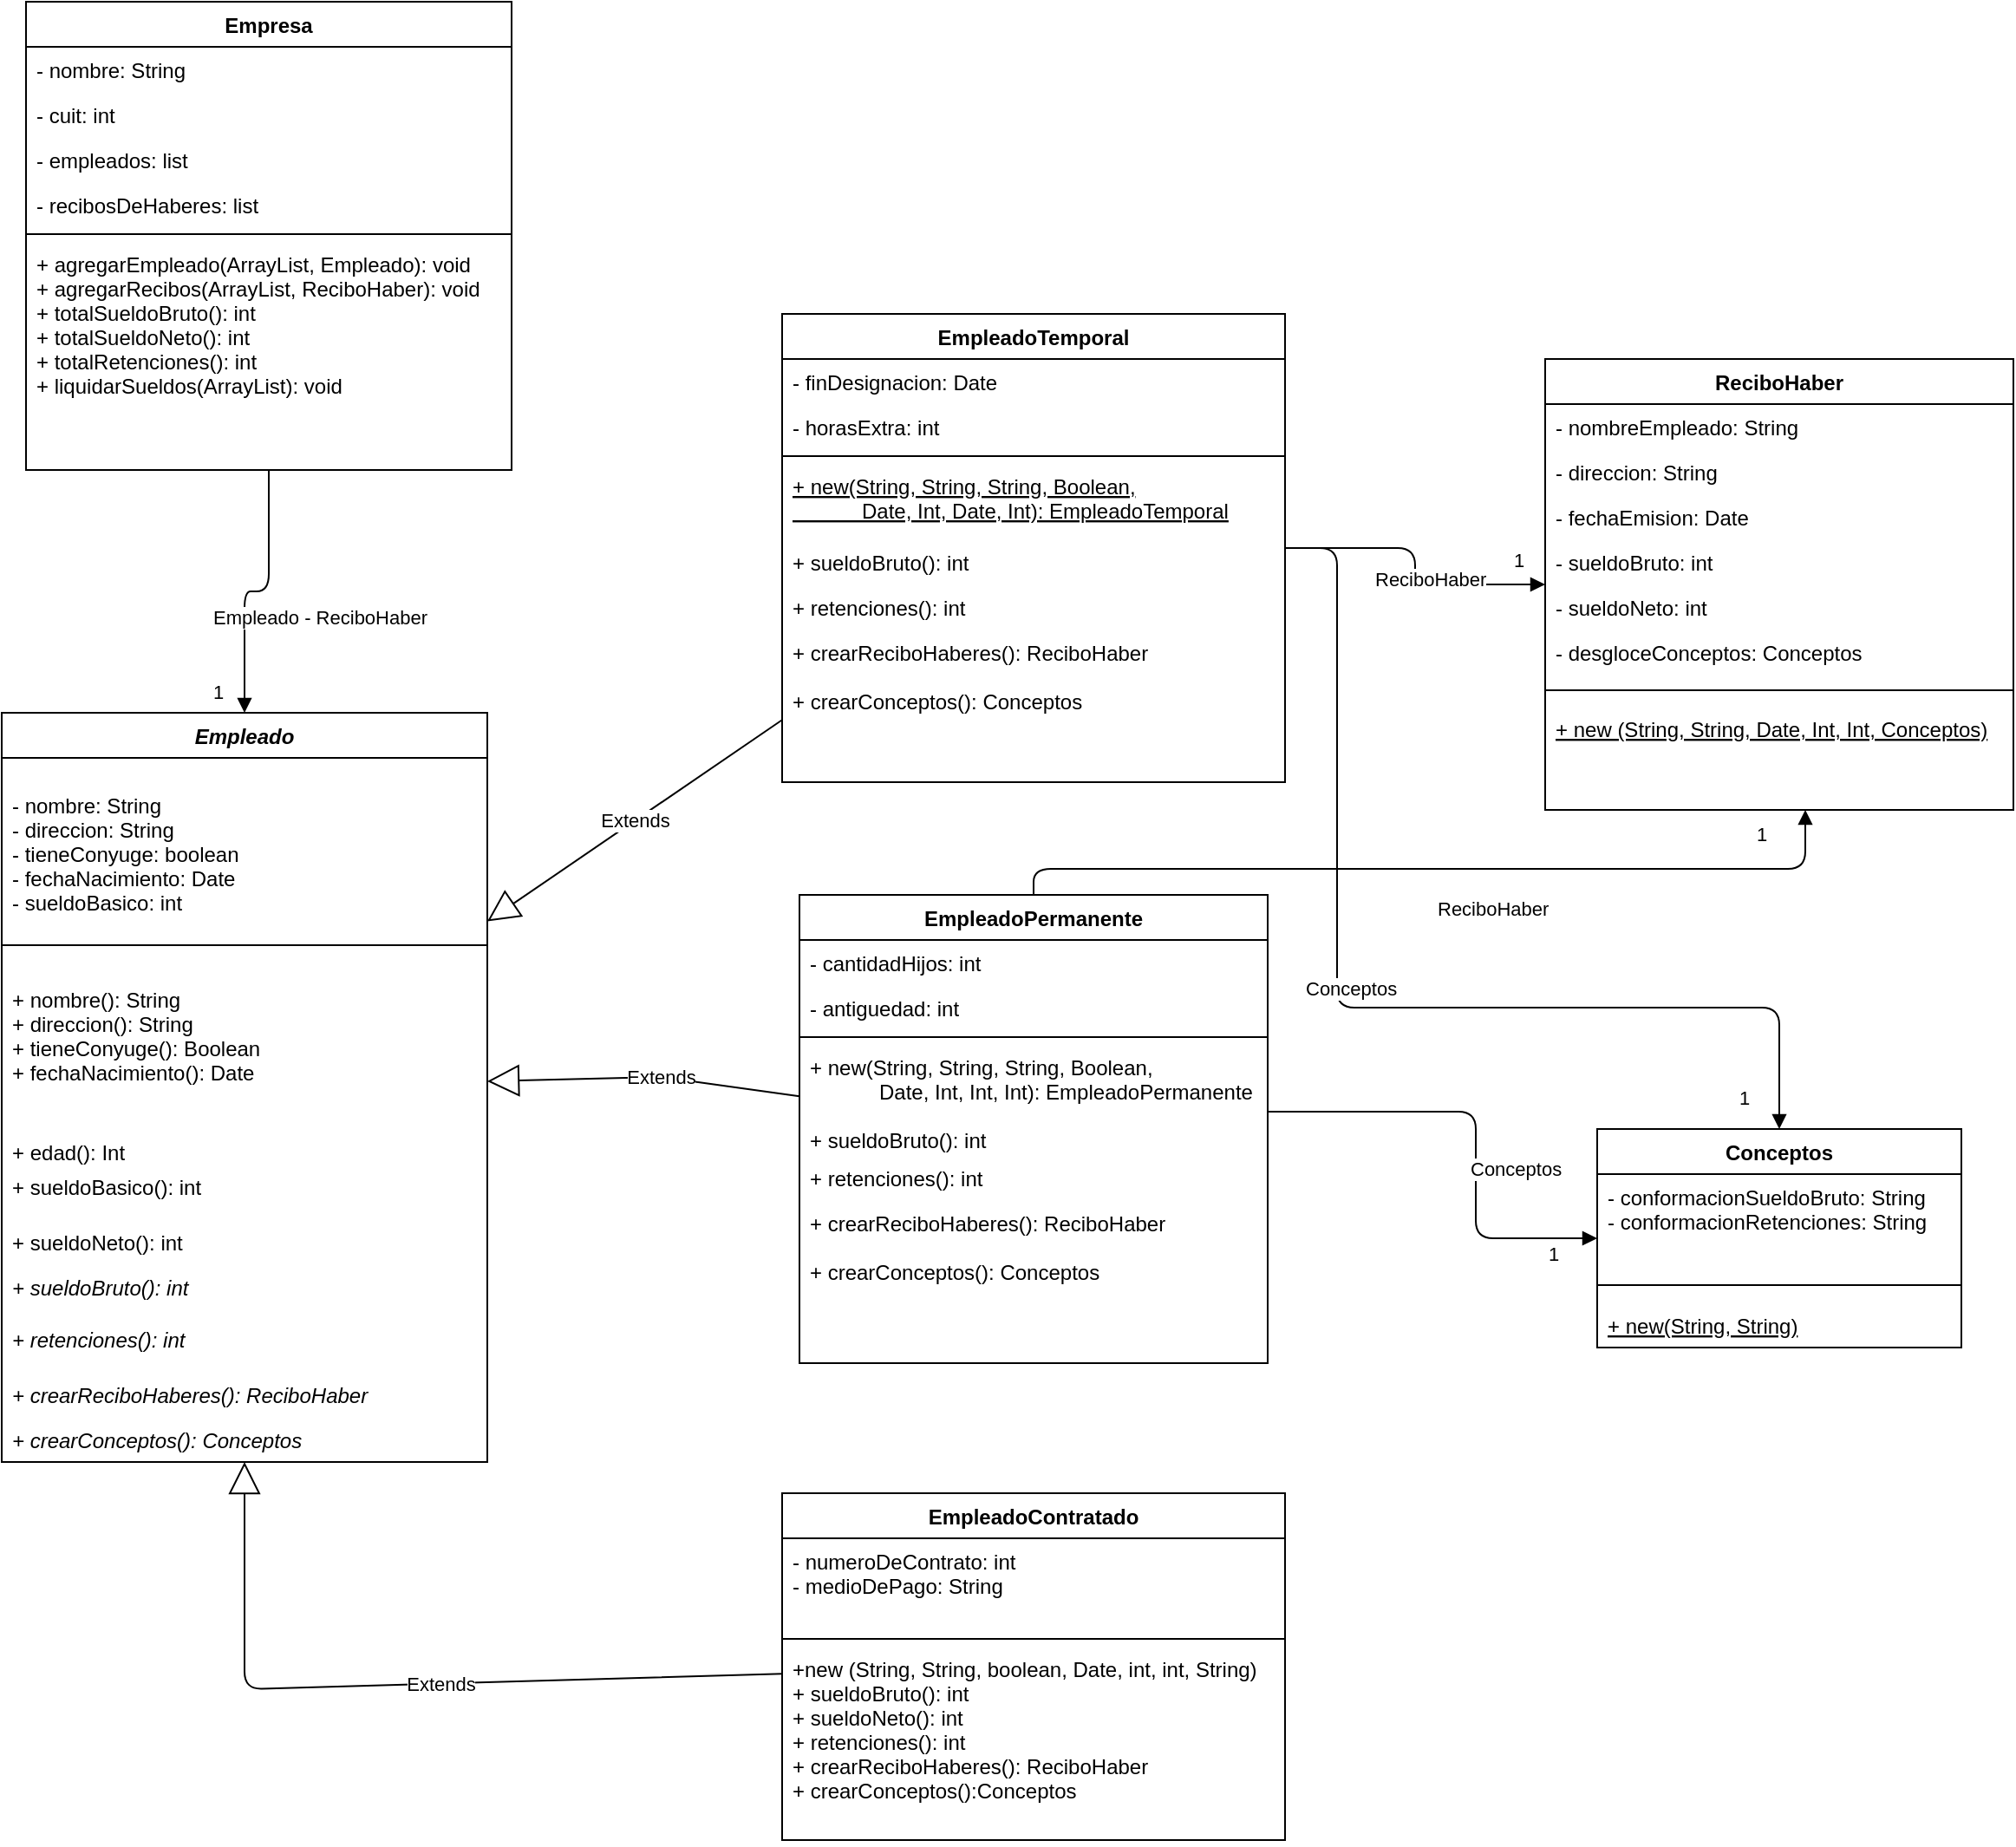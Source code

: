 <mxfile version="14.6.3" type="github">
  <diagram id="pSwMAhYl6BQPn0MG4o8G" name="Page-1">
    <mxGraphModel dx="1422" dy="794" grid="1" gridSize="10" guides="1" tooltips="1" connect="1" arrows="1" fold="1" page="1" pageScale="1" pageWidth="827" pageHeight="1169" math="0" shadow="0">
      <root>
        <mxCell id="0" />
        <mxCell id="1" parent="0" />
        <mxCell id="8JBp-CPKYnFsB_dmWDKy-2" value="Empresa" style="swimlane;fontStyle=1;align=center;verticalAlign=top;childLayout=stackLayout;horizontal=1;startSize=26;horizontalStack=0;resizeParent=1;resizeParentMax=0;resizeLast=0;collapsible=1;marginBottom=0;" parent="1" vertex="1">
          <mxGeometry x="274" y="70" width="280" height="270" as="geometry" />
        </mxCell>
        <mxCell id="8JBp-CPKYnFsB_dmWDKy-3" value="- nombre: String" style="text;strokeColor=none;fillColor=none;align=left;verticalAlign=top;spacingLeft=4;spacingRight=4;overflow=hidden;rotatable=0;points=[[0,0.5],[1,0.5]];portConstraint=eastwest;" parent="8JBp-CPKYnFsB_dmWDKy-2" vertex="1">
          <mxGeometry y="26" width="280" height="26" as="geometry" />
        </mxCell>
        <mxCell id="8JBp-CPKYnFsB_dmWDKy-6" value="- cuit: int" style="text;strokeColor=none;fillColor=none;align=left;verticalAlign=top;spacingLeft=4;spacingRight=4;overflow=hidden;rotatable=0;points=[[0,0.5],[1,0.5]];portConstraint=eastwest;" parent="8JBp-CPKYnFsB_dmWDKy-2" vertex="1">
          <mxGeometry y="52" width="280" height="26" as="geometry" />
        </mxCell>
        <mxCell id="8JBp-CPKYnFsB_dmWDKy-7" value="- empleados: list" style="text;strokeColor=none;fillColor=none;align=left;verticalAlign=top;spacingLeft=4;spacingRight=4;overflow=hidden;rotatable=0;points=[[0,0.5],[1,0.5]];portConstraint=eastwest;" parent="8JBp-CPKYnFsB_dmWDKy-2" vertex="1">
          <mxGeometry y="78" width="280" height="26" as="geometry" />
        </mxCell>
        <mxCell id="8JBp-CPKYnFsB_dmWDKy-29" value="- recibosDeHaberes: list" style="text;strokeColor=none;fillColor=none;align=left;verticalAlign=top;spacingLeft=4;spacingRight=4;overflow=hidden;rotatable=0;points=[[0,0.5],[1,0.5]];portConstraint=eastwest;" parent="8JBp-CPKYnFsB_dmWDKy-2" vertex="1">
          <mxGeometry y="104" width="280" height="26" as="geometry" />
        </mxCell>
        <mxCell id="8JBp-CPKYnFsB_dmWDKy-4" value="" style="line;strokeWidth=1;fillColor=none;align=left;verticalAlign=middle;spacingTop=-1;spacingLeft=3;spacingRight=3;rotatable=0;labelPosition=right;points=[];portConstraint=eastwest;" parent="8JBp-CPKYnFsB_dmWDKy-2" vertex="1">
          <mxGeometry y="130" width="280" height="8" as="geometry" />
        </mxCell>
        <mxCell id="8JBp-CPKYnFsB_dmWDKy-5" value="+ agregarEmpleado(ArrayList, Empleado): void&#xa;+ agregarRecibos(ArrayList, ReciboHaber): void&#xa;+ totalSueldoBruto(): int&#xa;+ totalSueldoNeto(): int&#xa;+ totalRetenciones(): int&#xa;+ liquidarSueldos(ArrayList): void" style="text;strokeColor=none;fillColor=none;align=left;verticalAlign=top;spacingLeft=4;spacingRight=4;overflow=hidden;rotatable=0;points=[[0,0.5],[1,0.5]];portConstraint=eastwest;" parent="8JBp-CPKYnFsB_dmWDKy-2" vertex="1">
          <mxGeometry y="138" width="280" height="132" as="geometry" />
        </mxCell>
        <mxCell id="8JBp-CPKYnFsB_dmWDKy-8" value="Empleado" style="swimlane;fontStyle=3;align=center;verticalAlign=top;childLayout=stackLayout;horizontal=1;startSize=26;horizontalStack=0;resizeParent=1;resizeParentMax=0;resizeLast=0;collapsible=1;marginBottom=0;" parent="1" vertex="1">
          <mxGeometry x="260" y="480" width="280" height="432" as="geometry" />
        </mxCell>
        <mxCell id="8JBp-CPKYnFsB_dmWDKy-9" value="&#xa;- nombre: String&#xa;- direccion: String&#xa;- tieneConyuge: boolean&#xa;- fechaNacimiento: Date&#xa;- sueldoBasico: int" style="text;strokeColor=none;fillColor=none;align=left;verticalAlign=top;spacingLeft=4;spacingRight=4;overflow=hidden;rotatable=0;points=[[0,0.5],[1,0.5]];portConstraint=eastwest;" parent="8JBp-CPKYnFsB_dmWDKy-8" vertex="1">
          <mxGeometry y="26" width="280" height="104" as="geometry" />
        </mxCell>
        <mxCell id="8JBp-CPKYnFsB_dmWDKy-10" value="" style="line;strokeWidth=1;fillColor=none;align=left;verticalAlign=middle;spacingTop=-1;spacingLeft=3;spacingRight=3;rotatable=0;labelPosition=right;points=[];portConstraint=eastwest;" parent="8JBp-CPKYnFsB_dmWDKy-8" vertex="1">
          <mxGeometry y="130" width="280" height="8" as="geometry" />
        </mxCell>
        <mxCell id="8JBp-CPKYnFsB_dmWDKy-56" value="&#xa;+ nombre(): String&#xa;+ direccion(): String&#xa;+ tieneConyuge(): Boolean&#xa;+ fechaNacimiento(): Date" style="text;strokeColor=none;fillColor=none;align=left;verticalAlign=top;spacingLeft=4;spacingRight=4;overflow=hidden;rotatable=0;points=[[0,0.5],[1,0.5]];portConstraint=eastwest;fontStyle=0" parent="8JBp-CPKYnFsB_dmWDKy-8" vertex="1">
          <mxGeometry y="138" width="280" height="102" as="geometry" />
        </mxCell>
        <mxCell id="8JBp-CPKYnFsB_dmWDKy-55" value="+ edad(): Int" style="text;strokeColor=none;fillColor=none;align=left;verticalAlign=top;spacingLeft=4;spacingRight=4;overflow=hidden;rotatable=0;points=[[0,0.5],[1,0.5]];portConstraint=eastwest;fontStyle=0" parent="8JBp-CPKYnFsB_dmWDKy-8" vertex="1">
          <mxGeometry y="240" width="280" height="20" as="geometry" />
        </mxCell>
        <mxCell id="8JBp-CPKYnFsB_dmWDKy-11" value="+ sueldoBasico(): int" style="text;strokeColor=none;fillColor=none;align=left;verticalAlign=top;spacingLeft=4;spacingRight=4;overflow=hidden;rotatable=0;points=[[0,0.5],[1,0.5]];portConstraint=eastwest;fontStyle=0" parent="8JBp-CPKYnFsB_dmWDKy-8" vertex="1">
          <mxGeometry y="260" width="280" height="32" as="geometry" />
        </mxCell>
        <mxCell id="8JBp-CPKYnFsB_dmWDKy-15" value="+ sueldoNeto(): int" style="text;strokeColor=none;fillColor=none;align=left;verticalAlign=top;spacingLeft=4;spacingRight=4;overflow=hidden;rotatable=0;points=[[0,0.5],[1,0.5]];portConstraint=eastwest;" parent="8JBp-CPKYnFsB_dmWDKy-8" vertex="1">
          <mxGeometry y="292" width="280" height="26" as="geometry" />
        </mxCell>
        <mxCell id="8JBp-CPKYnFsB_dmWDKy-13" value="+ sueldoBruto(): int" style="text;strokeColor=none;fillColor=none;align=left;verticalAlign=top;spacingLeft=4;spacingRight=4;overflow=hidden;rotatable=0;points=[[0,0.5],[1,0.5]];portConstraint=eastwest;fontStyle=2" parent="8JBp-CPKYnFsB_dmWDKy-8" vertex="1">
          <mxGeometry y="318" width="280" height="30" as="geometry" />
        </mxCell>
        <mxCell id="8JBp-CPKYnFsB_dmWDKy-14" value="+ retenciones(): int " style="text;strokeColor=none;fillColor=none;align=left;verticalAlign=top;spacingLeft=4;spacingRight=4;overflow=hidden;rotatable=0;points=[[0,0.5],[1,0.5]];portConstraint=eastwest;fontStyle=2" parent="8JBp-CPKYnFsB_dmWDKy-8" vertex="1">
          <mxGeometry y="348" width="280" height="32" as="geometry" />
        </mxCell>
        <mxCell id="8JBp-CPKYnFsB_dmWDKy-33" value="+ crearReciboHaberes(): ReciboHaber" style="text;strokeColor=none;fillColor=none;align=left;verticalAlign=top;spacingLeft=4;spacingRight=4;overflow=hidden;rotatable=0;points=[[0,0.5],[1,0.5]];portConstraint=eastwest;fontStyle=2" parent="8JBp-CPKYnFsB_dmWDKy-8" vertex="1">
          <mxGeometry y="380" width="280" height="26" as="geometry" />
        </mxCell>
        <mxCell id="8JBp-CPKYnFsB_dmWDKy-60" value="+ crearConceptos(): Conceptos" style="text;strokeColor=none;fillColor=none;align=left;verticalAlign=top;spacingLeft=4;spacingRight=4;overflow=hidden;rotatable=0;points=[[0,0.5],[1,0.5]];portConstraint=eastwest;fontStyle=2" parent="8JBp-CPKYnFsB_dmWDKy-8" vertex="1">
          <mxGeometry y="406" width="280" height="26" as="geometry" />
        </mxCell>
        <mxCell id="8JBp-CPKYnFsB_dmWDKy-16" value="EmpleadoPermanente" style="swimlane;fontStyle=1;align=center;verticalAlign=top;childLayout=stackLayout;horizontal=1;startSize=26;horizontalStack=0;resizeParent=1;resizeParentMax=0;resizeLast=0;collapsible=1;marginBottom=0;" parent="1" vertex="1">
          <mxGeometry x="720" y="585" width="270" height="270" as="geometry">
            <mxRectangle x="720" y="490" width="160" height="26" as="alternateBounds" />
          </mxGeometry>
        </mxCell>
        <mxCell id="8JBp-CPKYnFsB_dmWDKy-17" value="- cantidadHijos: int" style="text;strokeColor=none;fillColor=none;align=left;verticalAlign=top;spacingLeft=4;spacingRight=4;overflow=hidden;rotatable=0;points=[[0,0.5],[1,0.5]];portConstraint=eastwest;" parent="8JBp-CPKYnFsB_dmWDKy-16" vertex="1">
          <mxGeometry y="26" width="270" height="26" as="geometry" />
        </mxCell>
        <mxCell id="8JBp-CPKYnFsB_dmWDKy-24" value="- antiguedad: int" style="text;strokeColor=none;fillColor=none;align=left;verticalAlign=top;spacingLeft=4;spacingRight=4;overflow=hidden;rotatable=0;points=[[0,0.5],[1,0.5]];portConstraint=eastwest;" parent="8JBp-CPKYnFsB_dmWDKy-16" vertex="1">
          <mxGeometry y="52" width="270" height="26" as="geometry" />
        </mxCell>
        <mxCell id="8JBp-CPKYnFsB_dmWDKy-18" value="" style="line;strokeWidth=1;fillColor=none;align=left;verticalAlign=middle;spacingTop=-1;spacingLeft=3;spacingRight=3;rotatable=0;labelPosition=right;points=[];portConstraint=eastwest;" parent="8JBp-CPKYnFsB_dmWDKy-16" vertex="1">
          <mxGeometry y="78" width="270" height="8" as="geometry" />
        </mxCell>
        <mxCell id="8JBp-CPKYnFsB_dmWDKy-19" value="+ new(String, String, String, Boolean,&#xa;            Date, Int, Int, Int): EmpleadoPermanente&#xa;&#xa;+ sueldoBruto(): int" style="text;strokeColor=none;align=left;verticalAlign=top;spacingLeft=4;spacingRight=4;overflow=hidden;rotatable=0;points=[[0,0.5],[1,0.5]];portConstraint=eastwest;labelBorderColor=none;labelBackgroundColor=none;sketch=0;glass=0;rounded=0;fontStyle=0" parent="8JBp-CPKYnFsB_dmWDKy-16" vertex="1">
          <mxGeometry y="86" width="270" height="64" as="geometry" />
        </mxCell>
        <mxCell id="8JBp-CPKYnFsB_dmWDKy-26" value="+ retenciones(): int" style="text;strokeColor=none;fillColor=none;align=left;verticalAlign=top;spacingLeft=4;spacingRight=4;overflow=hidden;rotatable=0;points=[[0,0.5],[1,0.5]];portConstraint=eastwest;" parent="8JBp-CPKYnFsB_dmWDKy-16" vertex="1">
          <mxGeometry y="150" width="270" height="26" as="geometry" />
        </mxCell>
        <mxCell id="8JBp-CPKYnFsB_dmWDKy-34" value="+ crearReciboHaberes(): ReciboHaber&#xa;&#xa;+ crearConceptos(): Conceptos" style="text;strokeColor=none;fillColor=none;align=left;verticalAlign=top;spacingLeft=4;spacingRight=4;overflow=hidden;rotatable=0;points=[[0,0.5],[1,0.5]];portConstraint=eastwest;fontStyle=0" parent="8JBp-CPKYnFsB_dmWDKy-16" vertex="1">
          <mxGeometry y="176" width="270" height="94" as="geometry" />
        </mxCell>
        <mxCell id="8JBp-CPKYnFsB_dmWDKy-20" value="EmpleadoTemporal" style="swimlane;fontStyle=1;align=center;verticalAlign=top;childLayout=stackLayout;horizontal=1;startSize=26;horizontalStack=0;resizeParent=1;resizeParentMax=0;resizeLast=0;collapsible=1;marginBottom=0;" parent="1" vertex="1">
          <mxGeometry x="710" y="250" width="290" height="270" as="geometry" />
        </mxCell>
        <mxCell id="8JBp-CPKYnFsB_dmWDKy-21" value="- finDesignacion: Date" style="text;strokeColor=none;fillColor=none;align=left;verticalAlign=top;spacingLeft=4;spacingRight=4;overflow=hidden;rotatable=0;points=[[0,0.5],[1,0.5]];portConstraint=eastwest;" parent="8JBp-CPKYnFsB_dmWDKy-20" vertex="1">
          <mxGeometry y="26" width="290" height="26" as="geometry" />
        </mxCell>
        <mxCell id="8JBp-CPKYnFsB_dmWDKy-25" value="- horasExtra: int" style="text;strokeColor=none;fillColor=none;align=left;verticalAlign=top;spacingLeft=4;spacingRight=4;overflow=hidden;rotatable=0;points=[[0,0.5],[1,0.5]];portConstraint=eastwest;" parent="8JBp-CPKYnFsB_dmWDKy-20" vertex="1">
          <mxGeometry y="52" width="290" height="26" as="geometry" />
        </mxCell>
        <mxCell id="8JBp-CPKYnFsB_dmWDKy-22" value="" style="line;strokeWidth=1;fillColor=none;align=left;verticalAlign=middle;spacingTop=-1;spacingLeft=3;spacingRight=3;rotatable=0;labelPosition=right;points=[];portConstraint=eastwest;" parent="8JBp-CPKYnFsB_dmWDKy-20" vertex="1">
          <mxGeometry y="78" width="290" height="8" as="geometry" />
        </mxCell>
        <mxCell id="8JBp-CPKYnFsB_dmWDKy-57" value="+ new(String, String, String, Boolean,&#xa;            Date, Int, Date, Int): EmpleadoTemporal" style="text;strokeColor=none;fillColor=none;align=left;verticalAlign=top;spacingLeft=4;spacingRight=4;overflow=hidden;rotatable=0;points=[[0,0.5],[1,0.5]];portConstraint=eastwest;fontStyle=4" parent="8JBp-CPKYnFsB_dmWDKy-20" vertex="1">
          <mxGeometry y="86" width="290" height="44" as="geometry" />
        </mxCell>
        <mxCell id="8JBp-CPKYnFsB_dmWDKy-23" value="+ sueldoBruto(): int" style="text;strokeColor=none;fillColor=none;align=left;verticalAlign=top;spacingLeft=4;spacingRight=4;overflow=hidden;rotatable=0;points=[[0,0.5],[1,0.5]];portConstraint=eastwest;" parent="8JBp-CPKYnFsB_dmWDKy-20" vertex="1">
          <mxGeometry y="130" width="290" height="26" as="geometry" />
        </mxCell>
        <mxCell id="8JBp-CPKYnFsB_dmWDKy-32" value="+ retenciones(): int" style="text;strokeColor=none;fillColor=none;align=left;verticalAlign=top;spacingLeft=4;spacingRight=4;overflow=hidden;rotatable=0;points=[[0,0.5],[1,0.5]];portConstraint=eastwest;" parent="8JBp-CPKYnFsB_dmWDKy-20" vertex="1">
          <mxGeometry y="156" width="290" height="26" as="geometry" />
        </mxCell>
        <mxCell id="8JBp-CPKYnFsB_dmWDKy-35" value="+ crearReciboHaberes(): ReciboHaber&#xa;&#xa;+ crearConceptos(): Conceptos&#xa;" style="text;strokeColor=none;fillColor=none;align=left;verticalAlign=top;spacingLeft=4;spacingRight=4;overflow=hidden;rotatable=0;points=[[0,0.5],[1,0.5]];portConstraint=eastwest;fontStyle=0" parent="8JBp-CPKYnFsB_dmWDKy-20" vertex="1">
          <mxGeometry y="182" width="290" height="88" as="geometry" />
        </mxCell>
        <mxCell id="8JBp-CPKYnFsB_dmWDKy-27" value="Extends" style="endArrow=block;endSize=16;endFill=0;html=1;" parent="1" source="8JBp-CPKYnFsB_dmWDKy-16" target="8JBp-CPKYnFsB_dmWDKy-8" edge="1">
          <mxGeometry x="-0.107" width="160" relative="1" as="geometry">
            <mxPoint x="330" y="610" as="sourcePoint" />
            <mxPoint x="490" y="610" as="targetPoint" />
            <Array as="points">
              <mxPoint x="640" y="690" />
            </Array>
            <mxPoint as="offset" />
          </mxGeometry>
        </mxCell>
        <mxCell id="8JBp-CPKYnFsB_dmWDKy-28" value="Extends" style="endArrow=block;endSize=16;endFill=0;html=1;" parent="1" source="8JBp-CPKYnFsB_dmWDKy-20" target="8JBp-CPKYnFsB_dmWDKy-8" edge="1">
          <mxGeometry width="160" relative="1" as="geometry">
            <mxPoint x="380" y="718" as="sourcePoint" />
            <mxPoint x="518.179" y="560" as="targetPoint" />
          </mxGeometry>
        </mxCell>
        <mxCell id="8JBp-CPKYnFsB_dmWDKy-30" value="Empleado - ReciboHaber" style="endArrow=block;endFill=1;html=1;edgeStyle=orthogonalEdgeStyle;align=left;verticalAlign=top;" parent="1" source="8JBp-CPKYnFsB_dmWDKy-2" target="8JBp-CPKYnFsB_dmWDKy-8" edge="1">
          <mxGeometry x="0.111" y="-20" relative="1" as="geometry">
            <mxPoint x="570" y="410" as="sourcePoint" />
            <mxPoint x="200" y="260" as="targetPoint" />
            <Array as="points" />
            <mxPoint as="offset" />
          </mxGeometry>
        </mxCell>
        <mxCell id="8JBp-CPKYnFsB_dmWDKy-31" value="1" style="edgeLabel;resizable=0;html=1;align=left;verticalAlign=bottom;" parent="8JBp-CPKYnFsB_dmWDKy-30" connectable="0" vertex="1">
          <mxGeometry x="-1" relative="1" as="geometry">
            <mxPoint x="-34" y="136" as="offset" />
          </mxGeometry>
        </mxCell>
        <mxCell id="8JBp-CPKYnFsB_dmWDKy-36" value="ReciboHaber" style="swimlane;fontStyle=1;align=center;verticalAlign=top;childLayout=stackLayout;horizontal=1;startSize=26;horizontalStack=0;resizeParent=1;resizeParentMax=0;resizeLast=0;collapsible=1;marginBottom=0;" parent="1" vertex="1">
          <mxGeometry x="1150" y="276" width="270" height="260" as="geometry" />
        </mxCell>
        <mxCell id="8JBp-CPKYnFsB_dmWDKy-37" value="- nombreEmpleado: String" style="text;strokeColor=none;fillColor=none;align=left;verticalAlign=top;spacingLeft=4;spacingRight=4;overflow=hidden;rotatable=0;points=[[0,0.5],[1,0.5]];portConstraint=eastwest;" parent="8JBp-CPKYnFsB_dmWDKy-36" vertex="1">
          <mxGeometry y="26" width="270" height="26" as="geometry" />
        </mxCell>
        <mxCell id="8JBp-CPKYnFsB_dmWDKy-40" value="- direccion: String" style="text;strokeColor=none;fillColor=none;align=left;verticalAlign=top;spacingLeft=4;spacingRight=4;overflow=hidden;rotatable=0;points=[[0,0.5],[1,0.5]];portConstraint=eastwest;" parent="8JBp-CPKYnFsB_dmWDKy-36" vertex="1">
          <mxGeometry y="52" width="270" height="26" as="geometry" />
        </mxCell>
        <mxCell id="8JBp-CPKYnFsB_dmWDKy-41" value="- fechaEmision: Date" style="text;strokeColor=none;fillColor=none;align=left;verticalAlign=top;spacingLeft=4;spacingRight=4;overflow=hidden;rotatable=0;points=[[0,0.5],[1,0.5]];portConstraint=eastwest;" parent="8JBp-CPKYnFsB_dmWDKy-36" vertex="1">
          <mxGeometry y="78" width="270" height="26" as="geometry" />
        </mxCell>
        <mxCell id="8JBp-CPKYnFsB_dmWDKy-42" value="- sueldoBruto: int" style="text;strokeColor=none;fillColor=none;align=left;verticalAlign=top;spacingLeft=4;spacingRight=4;overflow=hidden;rotatable=0;points=[[0,0.5],[1,0.5]];portConstraint=eastwest;" parent="8JBp-CPKYnFsB_dmWDKy-36" vertex="1">
          <mxGeometry y="104" width="270" height="26" as="geometry" />
        </mxCell>
        <mxCell id="8JBp-CPKYnFsB_dmWDKy-43" value="- sueldoNeto: int" style="text;strokeColor=none;fillColor=none;align=left;verticalAlign=top;spacingLeft=4;spacingRight=4;overflow=hidden;rotatable=0;points=[[0,0.5],[1,0.5]];portConstraint=eastwest;" parent="8JBp-CPKYnFsB_dmWDKy-36" vertex="1">
          <mxGeometry y="130" width="270" height="26" as="geometry" />
        </mxCell>
        <mxCell id="8JBp-CPKYnFsB_dmWDKy-44" value="- desgloceConceptos: Conceptos" style="text;strokeColor=none;fillColor=none;align=left;verticalAlign=top;spacingLeft=4;spacingRight=4;overflow=hidden;rotatable=0;points=[[0,0.5],[1,0.5]];portConstraint=eastwest;" parent="8JBp-CPKYnFsB_dmWDKy-36" vertex="1">
          <mxGeometry y="156" width="270" height="26" as="geometry" />
        </mxCell>
        <mxCell id="8JBp-CPKYnFsB_dmWDKy-38" value="" style="line;strokeWidth=1;fillColor=none;align=left;verticalAlign=middle;spacingTop=-1;spacingLeft=3;spacingRight=3;rotatable=0;labelPosition=right;points=[];portConstraint=eastwest;" parent="8JBp-CPKYnFsB_dmWDKy-36" vertex="1">
          <mxGeometry y="182" width="270" height="18" as="geometry" />
        </mxCell>
        <mxCell id="8JBp-CPKYnFsB_dmWDKy-58" value="+ new (String, String, Date, Int, Int, Conceptos)" style="text;strokeColor=none;fillColor=none;align=left;verticalAlign=top;spacingLeft=4;spacingRight=4;overflow=hidden;rotatable=0;points=[[0,0.5],[1,0.5]];portConstraint=eastwest;rounded=0;glass=0;labelBackgroundColor=none;sketch=0;html=0;fontStyle=4" parent="8JBp-CPKYnFsB_dmWDKy-36" vertex="1">
          <mxGeometry y="200" width="270" height="60" as="geometry" />
        </mxCell>
        <mxCell id="8JBp-CPKYnFsB_dmWDKy-45" value="Conceptos" style="swimlane;fontStyle=1;align=center;verticalAlign=top;childLayout=stackLayout;horizontal=1;startSize=26;horizontalStack=0;resizeParent=1;resizeParentMax=0;resizeLast=0;collapsible=1;marginBottom=0;" parent="1" vertex="1">
          <mxGeometry x="1180" y="720" width="210" height="126" as="geometry" />
        </mxCell>
        <mxCell id="8JBp-CPKYnFsB_dmWDKy-46" value="- conformacionSueldoBruto: String&#xa;- conformacionRetenciones: String" style="text;strokeColor=none;fillColor=none;align=left;verticalAlign=top;spacingLeft=4;spacingRight=4;overflow=hidden;rotatable=0;points=[[0,0.5],[1,0.5]];portConstraint=eastwest;" parent="8JBp-CPKYnFsB_dmWDKy-45" vertex="1">
          <mxGeometry y="26" width="210" height="54" as="geometry" />
        </mxCell>
        <mxCell id="8JBp-CPKYnFsB_dmWDKy-47" value="" style="line;strokeWidth=1;fillColor=none;align=left;verticalAlign=middle;spacingTop=-1;spacingLeft=3;spacingRight=3;rotatable=0;labelPosition=right;points=[];portConstraint=eastwest;" parent="8JBp-CPKYnFsB_dmWDKy-45" vertex="1">
          <mxGeometry y="80" width="210" height="20" as="geometry" />
        </mxCell>
        <mxCell id="8JBp-CPKYnFsB_dmWDKy-59" value="+ new(String, String)" style="text;fillColor=none;align=left;verticalAlign=top;spacingLeft=4;spacingRight=4;overflow=hidden;rotatable=0;points=[[0,0.5],[1,0.5]];portConstraint=eastwest;rounded=0;glass=0;labelBackgroundColor=none;sketch=0;html=0;fontStyle=4" parent="8JBp-CPKYnFsB_dmWDKy-45" vertex="1">
          <mxGeometry y="100" width="210" height="26" as="geometry" />
        </mxCell>
        <mxCell id="8JBp-CPKYnFsB_dmWDKy-49" value="ReciboHaber" style="endArrow=block;endFill=1;html=1;edgeStyle=orthogonalEdgeStyle;align=left;verticalAlign=top;" parent="1" source="8JBp-CPKYnFsB_dmWDKy-20" target="8JBp-CPKYnFsB_dmWDKy-36" edge="1">
          <mxGeometry x="0.253" y="-174" relative="1" as="geometry">
            <mxPoint x="1040" y="170" as="sourcePoint" />
            <mxPoint x="1200" y="170" as="targetPoint" />
            <mxPoint as="offset" />
          </mxGeometry>
        </mxCell>
        <mxCell id="8JBp-CPKYnFsB_dmWDKy-50" value="1" style="edgeLabel;resizable=0;html=1;align=left;verticalAlign=bottom;" parent="8JBp-CPKYnFsB_dmWDKy-49" connectable="0" vertex="1">
          <mxGeometry x="-1" relative="1" as="geometry">
            <mxPoint x="260" y="325" as="offset" />
          </mxGeometry>
        </mxCell>
        <mxCell id="8JBp-CPKYnFsB_dmWDKy-51" value="ReciboHaber" style="endArrow=block;endFill=1;html=1;edgeStyle=orthogonalEdgeStyle;align=left;verticalAlign=top;" parent="1" source="8JBp-CPKYnFsB_dmWDKy-16" target="8JBp-CPKYnFsB_dmWDKy-36" edge="1">
          <mxGeometry x="-0.15" y="180" relative="1" as="geometry">
            <mxPoint x="1160" y="381" as="sourcePoint" />
            <mxPoint x="940" y="342" as="targetPoint" />
            <mxPoint as="offset" />
            <Array as="points">
              <mxPoint x="855" y="570" />
              <mxPoint x="1300" y="570" />
            </Array>
          </mxGeometry>
        </mxCell>
        <mxCell id="8JBp-CPKYnFsB_dmWDKy-52" value="1" style="edgeLabel;resizable=0;html=1;align=left;verticalAlign=bottom;" parent="8JBp-CPKYnFsB_dmWDKy-51" connectable="0" vertex="1">
          <mxGeometry x="-1" relative="1" as="geometry">
            <mxPoint x="415" y="-27" as="offset" />
          </mxGeometry>
        </mxCell>
        <mxCell id="8JBp-CPKYnFsB_dmWDKy-53" value="Conceptos" style="endArrow=block;endFill=1;html=1;edgeStyle=orthogonalEdgeStyle;align=left;verticalAlign=top;" parent="1" source="8JBp-CPKYnFsB_dmWDKy-16" target="8JBp-CPKYnFsB_dmWDKy-45" edge="1">
          <mxGeometry x="-0.126" y="-20" relative="1" as="geometry">
            <mxPoint x="1220" y="670" as="sourcePoint" />
            <mxPoint x="990" y="782.5" as="targetPoint" />
            <mxPoint as="offset" />
            <Array as="points">
              <mxPoint x="1110" y="710" />
              <mxPoint x="1110" y="783" />
            </Array>
          </mxGeometry>
        </mxCell>
        <mxCell id="8JBp-CPKYnFsB_dmWDKy-54" value="1" style="edgeLabel;resizable=0;html=1;align=left;verticalAlign=bottom;" parent="8JBp-CPKYnFsB_dmWDKy-53" connectable="0" vertex="1">
          <mxGeometry x="-1" relative="1" as="geometry">
            <mxPoint x="160" y="90" as="offset" />
          </mxGeometry>
        </mxCell>
        <mxCell id="OSq47zjMi2oACzr8vXmj-3" value="Conceptos" style="endArrow=block;endFill=1;html=1;edgeStyle=orthogonalEdgeStyle;align=left;verticalAlign=top;" parent="1" source="8JBp-CPKYnFsB_dmWDKy-20" target="8JBp-CPKYnFsB_dmWDKy-45" edge="1">
          <mxGeometry x="-0.126" y="-20" relative="1" as="geometry">
            <mxPoint x="1000" y="720" as="sourcePoint" />
            <mxPoint x="1190" y="793" as="targetPoint" />
            <mxPoint as="offset" />
            <Array as="points">
              <mxPoint x="1030" y="385" />
              <mxPoint x="1030" y="650" />
              <mxPoint x="1285" y="650" />
            </Array>
          </mxGeometry>
        </mxCell>
        <mxCell id="OSq47zjMi2oACzr8vXmj-4" value="1" style="edgeLabel;resizable=0;html=1;align=left;verticalAlign=bottom;" parent="OSq47zjMi2oACzr8vXmj-3" connectable="0" vertex="1">
          <mxGeometry x="-1" relative="1" as="geometry">
            <mxPoint x="130" y="15" as="offset" />
          </mxGeometry>
        </mxCell>
        <mxCell id="RDeD-cK6elw_4LJPPlSX-1" value="EmpleadoContratado" style="swimlane;fontStyle=1;align=center;verticalAlign=top;childLayout=stackLayout;horizontal=1;startSize=26;horizontalStack=0;resizeParent=1;resizeParentMax=0;resizeLast=0;collapsible=1;marginBottom=0;" vertex="1" parent="1">
          <mxGeometry x="710" y="930" width="290" height="200" as="geometry" />
        </mxCell>
        <mxCell id="RDeD-cK6elw_4LJPPlSX-2" value="- numeroDeContrato: int&#xa;- medioDePago: String&#xa;" style="text;strokeColor=none;fillColor=none;align=left;verticalAlign=top;spacingLeft=4;spacingRight=4;overflow=hidden;rotatable=0;points=[[0,0.5],[1,0.5]];portConstraint=eastwest;" vertex="1" parent="RDeD-cK6elw_4LJPPlSX-1">
          <mxGeometry y="26" width="290" height="54" as="geometry" />
        </mxCell>
        <mxCell id="RDeD-cK6elw_4LJPPlSX-3" value="" style="line;strokeWidth=1;fillColor=none;align=left;verticalAlign=middle;spacingTop=-1;spacingLeft=3;spacingRight=3;rotatable=0;labelPosition=right;points=[];portConstraint=eastwest;" vertex="1" parent="RDeD-cK6elw_4LJPPlSX-1">
          <mxGeometry y="80" width="290" height="8" as="geometry" />
        </mxCell>
        <mxCell id="RDeD-cK6elw_4LJPPlSX-4" value="+new (String, String, boolean, Date, int, int, String)&#xa;+ sueldoBruto(): int&#xa;+ sueldoNeto(): int&#xa;+ retenciones(): int&#xa;+ crearReciboHaberes(): ReciboHaber&#xa;+ crearConceptos():Conceptos" style="text;strokeColor=none;fillColor=none;align=left;verticalAlign=top;spacingLeft=4;spacingRight=4;overflow=hidden;rotatable=0;points=[[0,0.5],[1,0.5]];portConstraint=eastwest;" vertex="1" parent="RDeD-cK6elw_4LJPPlSX-1">
          <mxGeometry y="88" width="290" height="112" as="geometry" />
        </mxCell>
        <mxCell id="RDeD-cK6elw_4LJPPlSX-5" value="Extends" style="endArrow=block;endSize=16;endFill=0;html=1;" edge="1" parent="1" source="RDeD-cK6elw_4LJPPlSX-1" target="8JBp-CPKYnFsB_dmWDKy-8">
          <mxGeometry x="-0.107" width="160" relative="1" as="geometry">
            <mxPoint x="730" y="711.163" as="sourcePoint" />
            <mxPoint x="550" y="702.5" as="targetPoint" />
            <Array as="points">
              <mxPoint x="400" y="1043" />
            </Array>
            <mxPoint as="offset" />
          </mxGeometry>
        </mxCell>
      </root>
    </mxGraphModel>
  </diagram>
</mxfile>
